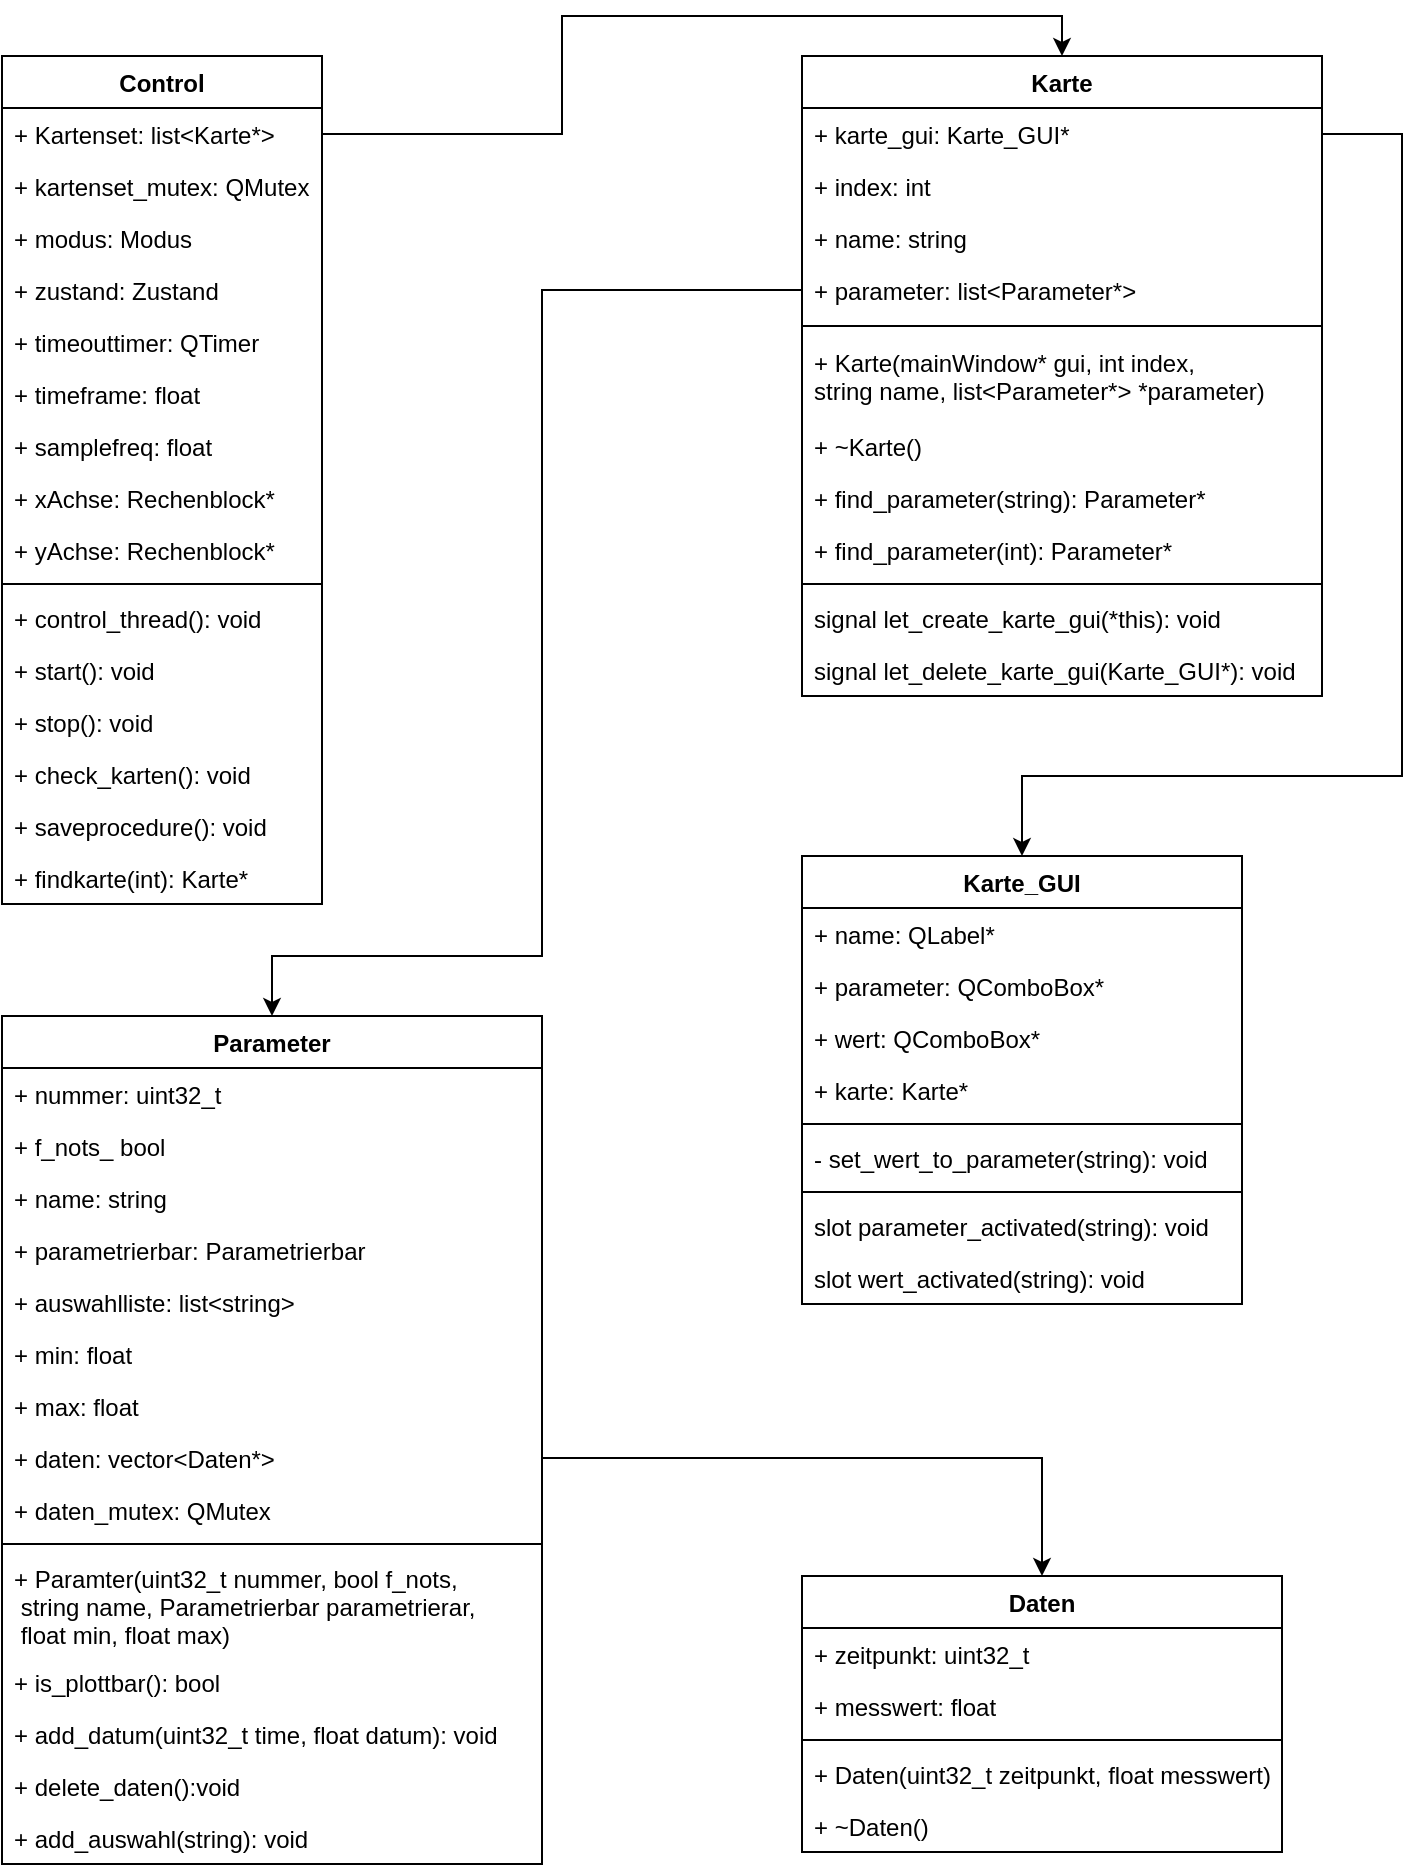 <mxfile version="13.6.5" type="device"><diagram id="C5RBs43oDa-KdzZeNtuy" name="Page-1"><mxGraphModel dx="2249" dy="875" grid="1" gridSize="10" guides="1" tooltips="1" connect="1" arrows="1" fold="1" page="1" pageScale="1" pageWidth="827" pageHeight="1169" math="0" shadow="0"><root><mxCell id="WIyWlLk6GJQsqaUBKTNV-0"/><mxCell id="WIyWlLk6GJQsqaUBKTNV-1" parent="WIyWlLk6GJQsqaUBKTNV-0"/><mxCell id="IA8mLYo22IP26jNkDKue-31" value="Control" style="swimlane;fontStyle=1;align=center;verticalAlign=top;childLayout=stackLayout;horizontal=1;startSize=26;horizontalStack=0;resizeParent=1;resizeParentMax=0;resizeLast=0;collapsible=1;marginBottom=0;" parent="WIyWlLk6GJQsqaUBKTNV-1" vertex="1"><mxGeometry x="-760" y="40" width="160" height="424" as="geometry"/></mxCell><mxCell id="IA8mLYo22IP26jNkDKue-32" value="+ Kartenset: list&lt;Karte*&gt;" style="text;strokeColor=none;fillColor=none;align=left;verticalAlign=top;spacingLeft=4;spacingRight=4;overflow=hidden;rotatable=0;points=[[0,0.5],[1,0.5]];portConstraint=eastwest;" parent="IA8mLYo22IP26jNkDKue-31" vertex="1"><mxGeometry y="26" width="160" height="26" as="geometry"/></mxCell><mxCell id="IA8mLYo22IP26jNkDKue-35" value="+ kartenset_mutex: QMutex" style="text;strokeColor=none;fillColor=none;align=left;verticalAlign=top;spacingLeft=4;spacingRight=4;overflow=hidden;rotatable=0;points=[[0,0.5],[1,0.5]];portConstraint=eastwest;" parent="IA8mLYo22IP26jNkDKue-31" vertex="1"><mxGeometry y="52" width="160" height="26" as="geometry"/></mxCell><mxCell id="IA8mLYo22IP26jNkDKue-36" value="+ modus: Modus" style="text;strokeColor=none;fillColor=none;align=left;verticalAlign=top;spacingLeft=4;spacingRight=4;overflow=hidden;rotatable=0;points=[[0,0.5],[1,0.5]];portConstraint=eastwest;" parent="IA8mLYo22IP26jNkDKue-31" vertex="1"><mxGeometry y="78" width="160" height="26" as="geometry"/></mxCell><mxCell id="IA8mLYo22IP26jNkDKue-37" value="+ zustand: Zustand" style="text;strokeColor=none;fillColor=none;align=left;verticalAlign=top;spacingLeft=4;spacingRight=4;overflow=hidden;rotatable=0;points=[[0,0.5],[1,0.5]];portConstraint=eastwest;" parent="IA8mLYo22IP26jNkDKue-31" vertex="1"><mxGeometry y="104" width="160" height="26" as="geometry"/></mxCell><mxCell id="IA8mLYo22IP26jNkDKue-38" value="+ timeouttimer: QTimer" style="text;strokeColor=none;fillColor=none;align=left;verticalAlign=top;spacingLeft=4;spacingRight=4;overflow=hidden;rotatable=0;points=[[0,0.5],[1,0.5]];portConstraint=eastwest;" parent="IA8mLYo22IP26jNkDKue-31" vertex="1"><mxGeometry y="130" width="160" height="26" as="geometry"/></mxCell><mxCell id="IA8mLYo22IP26jNkDKue-39" value="+ timeframe: float" style="text;strokeColor=none;fillColor=none;align=left;verticalAlign=top;spacingLeft=4;spacingRight=4;overflow=hidden;rotatable=0;points=[[0,0.5],[1,0.5]];portConstraint=eastwest;" parent="IA8mLYo22IP26jNkDKue-31" vertex="1"><mxGeometry y="156" width="160" height="26" as="geometry"/></mxCell><mxCell id="IA8mLYo22IP26jNkDKue-40" value="+ samplefreq: float" style="text;strokeColor=none;fillColor=none;align=left;verticalAlign=top;spacingLeft=4;spacingRight=4;overflow=hidden;rotatable=0;points=[[0,0.5],[1,0.5]];portConstraint=eastwest;" parent="IA8mLYo22IP26jNkDKue-31" vertex="1"><mxGeometry y="182" width="160" height="26" as="geometry"/></mxCell><mxCell id="IA8mLYo22IP26jNkDKue-41" value="+ xAchse: Rechenblock*" style="text;strokeColor=none;fillColor=none;align=left;verticalAlign=top;spacingLeft=4;spacingRight=4;overflow=hidden;rotatable=0;points=[[0,0.5],[1,0.5]];portConstraint=eastwest;" parent="IA8mLYo22IP26jNkDKue-31" vertex="1"><mxGeometry y="208" width="160" height="26" as="geometry"/></mxCell><mxCell id="IA8mLYo22IP26jNkDKue-42" value="+ yAchse: Rechenblock*" style="text;strokeColor=none;fillColor=none;align=left;verticalAlign=top;spacingLeft=4;spacingRight=4;overflow=hidden;rotatable=0;points=[[0,0.5],[1,0.5]];portConstraint=eastwest;" parent="IA8mLYo22IP26jNkDKue-31" vertex="1"><mxGeometry y="234" width="160" height="26" as="geometry"/></mxCell><mxCell id="IA8mLYo22IP26jNkDKue-33" value="" style="line;strokeWidth=1;fillColor=none;align=left;verticalAlign=middle;spacingTop=-1;spacingLeft=3;spacingRight=3;rotatable=0;labelPosition=right;points=[];portConstraint=eastwest;" parent="IA8mLYo22IP26jNkDKue-31" vertex="1"><mxGeometry y="260" width="160" height="8" as="geometry"/></mxCell><mxCell id="IA8mLYo22IP26jNkDKue-48" value="+ control_thread(): void" style="text;strokeColor=none;fillColor=none;align=left;verticalAlign=top;spacingLeft=4;spacingRight=4;overflow=hidden;rotatable=0;points=[[0,0.5],[1,0.5]];portConstraint=eastwest;" parent="IA8mLYo22IP26jNkDKue-31" vertex="1"><mxGeometry y="268" width="160" height="26" as="geometry"/></mxCell><mxCell id="IA8mLYo22IP26jNkDKue-44" value="+ start(): void" style="text;strokeColor=none;fillColor=none;align=left;verticalAlign=top;spacingLeft=4;spacingRight=4;overflow=hidden;rotatable=0;points=[[0,0.5],[1,0.5]];portConstraint=eastwest;" parent="IA8mLYo22IP26jNkDKue-31" vertex="1"><mxGeometry y="294" width="160" height="26" as="geometry"/></mxCell><mxCell id="IA8mLYo22IP26jNkDKue-45" value="+ stop(): void" style="text;strokeColor=none;fillColor=none;align=left;verticalAlign=top;spacingLeft=4;spacingRight=4;overflow=hidden;rotatable=0;points=[[0,0.5],[1,0.5]];portConstraint=eastwest;" parent="IA8mLYo22IP26jNkDKue-31" vertex="1"><mxGeometry y="320" width="160" height="26" as="geometry"/></mxCell><mxCell id="IA8mLYo22IP26jNkDKue-46" value="+ check_karten(): void" style="text;strokeColor=none;fillColor=none;align=left;verticalAlign=top;spacingLeft=4;spacingRight=4;overflow=hidden;rotatable=0;points=[[0,0.5],[1,0.5]];portConstraint=eastwest;" parent="IA8mLYo22IP26jNkDKue-31" vertex="1"><mxGeometry y="346" width="160" height="26" as="geometry"/></mxCell><mxCell id="IA8mLYo22IP26jNkDKue-47" value="+ saveprocedure(): void" style="text;strokeColor=none;fillColor=none;align=left;verticalAlign=top;spacingLeft=4;spacingRight=4;overflow=hidden;rotatable=0;points=[[0,0.5],[1,0.5]];portConstraint=eastwest;" parent="IA8mLYo22IP26jNkDKue-31" vertex="1"><mxGeometry y="372" width="160" height="26" as="geometry"/></mxCell><mxCell id="IA8mLYo22IP26jNkDKue-34" value="+ findkarte(int): Karte*" style="text;strokeColor=none;fillColor=none;align=left;verticalAlign=top;spacingLeft=4;spacingRight=4;overflow=hidden;rotatable=0;points=[[0,0.5],[1,0.5]];portConstraint=eastwest;" parent="IA8mLYo22IP26jNkDKue-31" vertex="1"><mxGeometry y="398" width="160" height="26" as="geometry"/></mxCell><mxCell id="IA8mLYo22IP26jNkDKue-130" value="Parameter" style="swimlane;fontStyle=1;align=center;verticalAlign=top;childLayout=stackLayout;horizontal=1;startSize=26;horizontalStack=0;resizeParent=1;resizeParentMax=0;resizeLast=0;collapsible=1;marginBottom=0;" parent="WIyWlLk6GJQsqaUBKTNV-1" vertex="1"><mxGeometry x="-760" y="520" width="270" height="424" as="geometry"/></mxCell><mxCell id="IA8mLYo22IP26jNkDKue-134" value="+ nummer: uint32_t" style="text;strokeColor=none;fillColor=none;align=left;verticalAlign=top;spacingLeft=4;spacingRight=4;overflow=hidden;rotatable=0;points=[[0,0.5],[1,0.5]];portConstraint=eastwest;" parent="IA8mLYo22IP26jNkDKue-130" vertex="1"><mxGeometry y="26" width="270" height="26" as="geometry"/></mxCell><mxCell id="IA8mLYo22IP26jNkDKue-136" value="+ f_nots_ bool" style="text;strokeColor=none;fillColor=none;align=left;verticalAlign=top;spacingLeft=4;spacingRight=4;overflow=hidden;rotatable=0;points=[[0,0.5],[1,0.5]];portConstraint=eastwest;" parent="IA8mLYo22IP26jNkDKue-130" vertex="1"><mxGeometry y="52" width="270" height="26" as="geometry"/></mxCell><mxCell id="IA8mLYo22IP26jNkDKue-141" value="+ name: string" style="text;strokeColor=none;fillColor=none;align=left;verticalAlign=top;spacingLeft=4;spacingRight=4;overflow=hidden;rotatable=0;points=[[0,0.5],[1,0.5]];portConstraint=eastwest;" parent="IA8mLYo22IP26jNkDKue-130" vertex="1"><mxGeometry y="78" width="270" height="26" as="geometry"/></mxCell><mxCell id="IA8mLYo22IP26jNkDKue-138" value="+ parametrierbar: Parametrierbar" style="text;strokeColor=none;fillColor=none;align=left;verticalAlign=top;spacingLeft=4;spacingRight=4;overflow=hidden;rotatable=0;points=[[0,0.5],[1,0.5]];portConstraint=eastwest;" parent="IA8mLYo22IP26jNkDKue-130" vertex="1"><mxGeometry y="104" width="270" height="26" as="geometry"/></mxCell><mxCell id="IA8mLYo22IP26jNkDKue-140" value="+ auswahlliste: list&lt;string&gt;" style="text;strokeColor=none;fillColor=none;align=left;verticalAlign=top;spacingLeft=4;spacingRight=4;overflow=hidden;rotatable=0;points=[[0,0.5],[1,0.5]];portConstraint=eastwest;" parent="IA8mLYo22IP26jNkDKue-130" vertex="1"><mxGeometry y="130" width="270" height="26" as="geometry"/></mxCell><mxCell id="IA8mLYo22IP26jNkDKue-139" value="+ min: float" style="text;strokeColor=none;fillColor=none;align=left;verticalAlign=top;spacingLeft=4;spacingRight=4;overflow=hidden;rotatable=0;points=[[0,0.5],[1,0.5]];portConstraint=eastwest;" parent="IA8mLYo22IP26jNkDKue-130" vertex="1"><mxGeometry y="156" width="270" height="26" as="geometry"/></mxCell><mxCell id="IA8mLYo22IP26jNkDKue-137" value="+ max: float" style="text;strokeColor=none;fillColor=none;align=left;verticalAlign=top;spacingLeft=4;spacingRight=4;overflow=hidden;rotatable=0;points=[[0,0.5],[1,0.5]];portConstraint=eastwest;" parent="IA8mLYo22IP26jNkDKue-130" vertex="1"><mxGeometry y="182" width="270" height="26" as="geometry"/></mxCell><mxCell id="IA8mLYo22IP26jNkDKue-135" value="+ daten: vector&lt;Daten*&gt;" style="text;strokeColor=none;fillColor=none;align=left;verticalAlign=top;spacingLeft=4;spacingRight=4;overflow=hidden;rotatable=0;points=[[0,0.5],[1,0.5]];portConstraint=eastwest;" parent="IA8mLYo22IP26jNkDKue-130" vertex="1"><mxGeometry y="208" width="270" height="26" as="geometry"/></mxCell><mxCell id="IA8mLYo22IP26jNkDKue-131" value="+ daten_mutex: QMutex" style="text;strokeColor=none;fillColor=none;align=left;verticalAlign=top;spacingLeft=4;spacingRight=4;overflow=hidden;rotatable=0;points=[[0,0.5],[1,0.5]];portConstraint=eastwest;" parent="IA8mLYo22IP26jNkDKue-130" vertex="1"><mxGeometry y="234" width="270" height="26" as="geometry"/></mxCell><mxCell id="IA8mLYo22IP26jNkDKue-132" value="" style="line;strokeWidth=1;fillColor=none;align=left;verticalAlign=middle;spacingTop=-1;spacingLeft=3;spacingRight=3;rotatable=0;labelPosition=right;points=[];portConstraint=eastwest;" parent="IA8mLYo22IP26jNkDKue-130" vertex="1"><mxGeometry y="260" width="270" height="8" as="geometry"/></mxCell><mxCell id="IA8mLYo22IP26jNkDKue-142" value="+ Paramter(uint32_t nummer, bool f_nots,&#10; string name, Parametrierbar parametrierar,&#10; float min, float max)" style="text;strokeColor=none;fillColor=none;align=left;verticalAlign=top;spacingLeft=4;spacingRight=4;overflow=hidden;rotatable=0;points=[[0,0.5],[1,0.5]];portConstraint=eastwest;" parent="IA8mLYo22IP26jNkDKue-130" vertex="1"><mxGeometry y="268" width="270" height="52" as="geometry"/></mxCell><mxCell id="IA8mLYo22IP26jNkDKue-144" value="+ is_plottbar(): bool" style="text;strokeColor=none;fillColor=none;align=left;verticalAlign=top;spacingLeft=4;spacingRight=4;overflow=hidden;rotatable=0;points=[[0,0.5],[1,0.5]];portConstraint=eastwest;" parent="IA8mLYo22IP26jNkDKue-130" vertex="1"><mxGeometry y="320" width="270" height="26" as="geometry"/></mxCell><mxCell id="IA8mLYo22IP26jNkDKue-145" value="+ add_datum(uint32_t time, float datum): void" style="text;strokeColor=none;fillColor=none;align=left;verticalAlign=top;spacingLeft=4;spacingRight=4;overflow=hidden;rotatable=0;points=[[0,0.5],[1,0.5]];portConstraint=eastwest;" parent="IA8mLYo22IP26jNkDKue-130" vertex="1"><mxGeometry y="346" width="270" height="26" as="geometry"/></mxCell><mxCell id="IA8mLYo22IP26jNkDKue-143" value="+ delete_daten():void" style="text;strokeColor=none;fillColor=none;align=left;verticalAlign=top;spacingLeft=4;spacingRight=4;overflow=hidden;rotatable=0;points=[[0,0.5],[1,0.5]];portConstraint=eastwest;" parent="IA8mLYo22IP26jNkDKue-130" vertex="1"><mxGeometry y="372" width="270" height="26" as="geometry"/></mxCell><mxCell id="IA8mLYo22IP26jNkDKue-133" value="+ add_auswahl(string): void" style="text;strokeColor=none;fillColor=none;align=left;verticalAlign=top;spacingLeft=4;spacingRight=4;overflow=hidden;rotatable=0;points=[[0,0.5],[1,0.5]];portConstraint=eastwest;" parent="IA8mLYo22IP26jNkDKue-130" vertex="1"><mxGeometry y="398" width="270" height="26" as="geometry"/></mxCell><mxCell id="IA8mLYo22IP26jNkDKue-49" value="Daten" style="swimlane;fontStyle=1;align=center;verticalAlign=top;childLayout=stackLayout;horizontal=1;startSize=26;horizontalStack=0;resizeParent=1;resizeParentMax=0;resizeLast=0;collapsible=1;marginBottom=0;" parent="WIyWlLk6GJQsqaUBKTNV-1" vertex="1"><mxGeometry x="-360" y="800" width="240" height="138" as="geometry"/></mxCell><mxCell id="IA8mLYo22IP26jNkDKue-50" value="+ zeitpunkt: uint32_t" style="text;strokeColor=none;fillColor=none;align=left;verticalAlign=top;spacingLeft=4;spacingRight=4;overflow=hidden;rotatable=0;points=[[0,0.5],[1,0.5]];portConstraint=eastwest;" parent="IA8mLYo22IP26jNkDKue-49" vertex="1"><mxGeometry y="26" width="240" height="26" as="geometry"/></mxCell><mxCell id="IA8mLYo22IP26jNkDKue-53" value="+ messwert: float" style="text;strokeColor=none;fillColor=none;align=left;verticalAlign=top;spacingLeft=4;spacingRight=4;overflow=hidden;rotatable=0;points=[[0,0.5],[1,0.5]];portConstraint=eastwest;" parent="IA8mLYo22IP26jNkDKue-49" vertex="1"><mxGeometry y="52" width="240" height="26" as="geometry"/></mxCell><mxCell id="IA8mLYo22IP26jNkDKue-51" value="" style="line;strokeWidth=1;fillColor=none;align=left;verticalAlign=middle;spacingTop=-1;spacingLeft=3;spacingRight=3;rotatable=0;labelPosition=right;points=[];portConstraint=eastwest;" parent="IA8mLYo22IP26jNkDKue-49" vertex="1"><mxGeometry y="78" width="240" height="8" as="geometry"/></mxCell><mxCell id="IA8mLYo22IP26jNkDKue-52" value="+ Daten(uint32_t zeitpunkt, float messwert)" style="text;strokeColor=none;fillColor=none;align=left;verticalAlign=top;spacingLeft=4;spacingRight=4;overflow=hidden;rotatable=0;points=[[0,0.5],[1,0.5]];portConstraint=eastwest;" parent="IA8mLYo22IP26jNkDKue-49" vertex="1"><mxGeometry y="86" width="240" height="26" as="geometry"/></mxCell><mxCell id="IA8mLYo22IP26jNkDKue-54" value="+ ~Daten()" style="text;strokeColor=none;fillColor=none;align=left;verticalAlign=top;spacingLeft=4;spacingRight=4;overflow=hidden;rotatable=0;points=[[0,0.5],[1,0.5]];portConstraint=eastwest;" parent="IA8mLYo22IP26jNkDKue-49" vertex="1"><mxGeometry y="112" width="240" height="26" as="geometry"/></mxCell><mxCell id="IA8mLYo22IP26jNkDKue-0" value="Karte&#10;" style="swimlane;fontStyle=1;align=center;verticalAlign=top;childLayout=stackLayout;horizontal=1;startSize=26;horizontalStack=0;resizeParent=1;resizeParentMax=0;resizeLast=0;collapsible=1;marginBottom=0;" parent="WIyWlLk6GJQsqaUBKTNV-1" vertex="1"><mxGeometry x="-360" y="40" width="260" height="320" as="geometry"/></mxCell><mxCell id="IA8mLYo22IP26jNkDKue-1" value="+ karte_gui: Karte_GUI*" style="text;strokeColor=none;fillColor=none;align=left;verticalAlign=top;spacingLeft=4;spacingRight=4;overflow=hidden;rotatable=0;points=[[0,0.5],[1,0.5]];portConstraint=eastwest;" parent="IA8mLYo22IP26jNkDKue-0" vertex="1"><mxGeometry y="26" width="260" height="26" as="geometry"/></mxCell><mxCell id="IA8mLYo22IP26jNkDKue-4" value="+ index: int" style="text;strokeColor=none;fillColor=none;align=left;verticalAlign=top;spacingLeft=4;spacingRight=4;overflow=hidden;rotatable=0;points=[[0,0.5],[1,0.5]];portConstraint=eastwest;" parent="IA8mLYo22IP26jNkDKue-0" vertex="1"><mxGeometry y="52" width="260" height="26" as="geometry"/></mxCell><mxCell id="IA8mLYo22IP26jNkDKue-5" value="+ name: string" style="text;strokeColor=none;fillColor=none;align=left;verticalAlign=top;spacingLeft=4;spacingRight=4;overflow=hidden;rotatable=0;points=[[0,0.5],[1,0.5]];portConstraint=eastwest;" parent="IA8mLYo22IP26jNkDKue-0" vertex="1"><mxGeometry y="78" width="260" height="26" as="geometry"/></mxCell><mxCell id="IA8mLYo22IP26jNkDKue-6" value="+ parameter: list&lt;Parameter*&gt;" style="text;strokeColor=none;fillColor=none;align=left;verticalAlign=top;spacingLeft=4;spacingRight=4;overflow=hidden;rotatable=0;points=[[0,0.5],[1,0.5]];portConstraint=eastwest;" parent="IA8mLYo22IP26jNkDKue-0" vertex="1"><mxGeometry y="104" width="260" height="26" as="geometry"/></mxCell><mxCell id="IA8mLYo22IP26jNkDKue-2" value="" style="line;strokeWidth=1;fillColor=none;align=left;verticalAlign=middle;spacingTop=-1;spacingLeft=3;spacingRight=3;rotatable=0;labelPosition=right;points=[];portConstraint=eastwest;" parent="IA8mLYo22IP26jNkDKue-0" vertex="1"><mxGeometry y="130" width="260" height="10" as="geometry"/></mxCell><mxCell id="IA8mLYo22IP26jNkDKue-12" value="+ Karte(mainWindow* gui, int index, &#10;string name, list&lt;Parameter*&gt; *parameter)" style="text;strokeColor=none;fillColor=none;align=left;verticalAlign=top;spacingLeft=4;spacingRight=4;overflow=hidden;rotatable=0;points=[[0,0.5],[1,0.5]];portConstraint=eastwest;" parent="IA8mLYo22IP26jNkDKue-0" vertex="1"><mxGeometry y="140" width="260" height="42" as="geometry"/></mxCell><mxCell id="IA8mLYo22IP26jNkDKue-13" value="+ ~Karte()" style="text;strokeColor=none;fillColor=none;align=left;verticalAlign=top;spacingLeft=4;spacingRight=4;overflow=hidden;rotatable=0;points=[[0,0.5],[1,0.5]];portConstraint=eastwest;" parent="IA8mLYo22IP26jNkDKue-0" vertex="1"><mxGeometry y="182" width="260" height="26" as="geometry"/></mxCell><mxCell id="IA8mLYo22IP26jNkDKue-3" value="+ find_parameter(string): Parameter*" style="text;strokeColor=none;fillColor=none;align=left;verticalAlign=top;spacingLeft=4;spacingRight=4;overflow=hidden;rotatable=0;points=[[0,0.5],[1,0.5]];portConstraint=eastwest;" parent="IA8mLYo22IP26jNkDKue-0" vertex="1"><mxGeometry y="208" width="260" height="26" as="geometry"/></mxCell><mxCell id="IA8mLYo22IP26jNkDKue-8" value="+ find_parameter(int): Parameter*" style="text;strokeColor=none;fillColor=none;align=left;verticalAlign=top;spacingLeft=4;spacingRight=4;overflow=hidden;rotatable=0;points=[[0,0.5],[1,0.5]];portConstraint=eastwest;" parent="IA8mLYo22IP26jNkDKue-0" vertex="1"><mxGeometry y="234" width="260" height="26" as="geometry"/></mxCell><mxCell id="IA8mLYo22IP26jNkDKue-9" value="" style="line;strokeWidth=1;fillColor=none;align=left;verticalAlign=middle;spacingTop=-1;spacingLeft=3;spacingRight=3;rotatable=0;labelPosition=right;points=[];portConstraint=eastwest;" parent="IA8mLYo22IP26jNkDKue-0" vertex="1"><mxGeometry y="260" width="260" height="8" as="geometry"/></mxCell><mxCell id="IA8mLYo22IP26jNkDKue-10" value="signal let_create_karte_gui(*this): void" style="text;strokeColor=none;fillColor=none;align=left;verticalAlign=top;spacingLeft=4;spacingRight=4;overflow=hidden;rotatable=0;points=[[0,0.5],[1,0.5]];portConstraint=eastwest;" parent="IA8mLYo22IP26jNkDKue-0" vertex="1"><mxGeometry y="268" width="260" height="26" as="geometry"/></mxCell><mxCell id="IA8mLYo22IP26jNkDKue-11" value="signal let_delete_karte_gui(Karte_GUI*): void" style="text;strokeColor=none;fillColor=none;align=left;verticalAlign=top;spacingLeft=4;spacingRight=4;overflow=hidden;rotatable=0;points=[[0,0.5],[1,0.5]];portConstraint=eastwest;" parent="IA8mLYo22IP26jNkDKue-0" vertex="1"><mxGeometry y="294" width="260" height="26" as="geometry"/></mxCell><mxCell id="IA8mLYo22IP26jNkDKue-79" value="Karte_GUI" style="swimlane;fontStyle=1;align=center;verticalAlign=top;childLayout=stackLayout;horizontal=1;startSize=26;horizontalStack=0;resizeParent=1;resizeParentMax=0;resizeLast=0;collapsible=1;marginBottom=0;" parent="WIyWlLk6GJQsqaUBKTNV-1" vertex="1"><mxGeometry x="-360" y="440" width="220" height="224" as="geometry"/></mxCell><mxCell id="IA8mLYo22IP26jNkDKue-80" value="+ name: QLabel*" style="text;strokeColor=none;fillColor=none;align=left;verticalAlign=top;spacingLeft=4;spacingRight=4;overflow=hidden;rotatable=0;points=[[0,0.5],[1,0.5]];portConstraint=eastwest;" parent="IA8mLYo22IP26jNkDKue-79" vertex="1"><mxGeometry y="26" width="220" height="26" as="geometry"/></mxCell><mxCell id="IA8mLYo22IP26jNkDKue-85" value="+ parameter: QComboBox*" style="text;strokeColor=none;fillColor=none;align=left;verticalAlign=top;spacingLeft=4;spacingRight=4;overflow=hidden;rotatable=0;points=[[0,0.5],[1,0.5]];portConstraint=eastwest;" parent="IA8mLYo22IP26jNkDKue-79" vertex="1"><mxGeometry y="52" width="220" height="26" as="geometry"/></mxCell><mxCell id="IA8mLYo22IP26jNkDKue-83" value="+ wert: QComboBox*" style="text;strokeColor=none;fillColor=none;align=left;verticalAlign=top;spacingLeft=4;spacingRight=4;overflow=hidden;rotatable=0;points=[[0,0.5],[1,0.5]];portConstraint=eastwest;" parent="IA8mLYo22IP26jNkDKue-79" vertex="1"><mxGeometry y="78" width="220" height="26" as="geometry"/></mxCell><mxCell id="IA8mLYo22IP26jNkDKue-84" value="+ karte: Karte*" style="text;strokeColor=none;fillColor=none;align=left;verticalAlign=top;spacingLeft=4;spacingRight=4;overflow=hidden;rotatable=0;points=[[0,0.5],[1,0.5]];portConstraint=eastwest;" parent="IA8mLYo22IP26jNkDKue-79" vertex="1"><mxGeometry y="104" width="220" height="26" as="geometry"/></mxCell><mxCell id="IA8mLYo22IP26jNkDKue-81" value="" style="line;strokeWidth=1;fillColor=none;align=left;verticalAlign=middle;spacingTop=-1;spacingLeft=3;spacingRight=3;rotatable=0;labelPosition=right;points=[];portConstraint=eastwest;" parent="IA8mLYo22IP26jNkDKue-79" vertex="1"><mxGeometry y="130" width="220" height="8" as="geometry"/></mxCell><mxCell id="IA8mLYo22IP26jNkDKue-82" value="- set_wert_to_parameter(string): void" style="text;strokeColor=none;fillColor=none;align=left;verticalAlign=top;spacingLeft=4;spacingRight=4;overflow=hidden;rotatable=0;points=[[0,0.5],[1,0.5]];portConstraint=eastwest;" parent="IA8mLYo22IP26jNkDKue-79" vertex="1"><mxGeometry y="138" width="220" height="26" as="geometry"/></mxCell><mxCell id="IA8mLYo22IP26jNkDKue-86" value="" style="line;strokeWidth=1;fillColor=none;align=left;verticalAlign=middle;spacingTop=-1;spacingLeft=3;spacingRight=3;rotatable=0;labelPosition=right;points=[];portConstraint=eastwest;" parent="IA8mLYo22IP26jNkDKue-79" vertex="1"><mxGeometry y="164" width="220" height="8" as="geometry"/></mxCell><mxCell id="IA8mLYo22IP26jNkDKue-87" value="slot parameter_activated(string): void" style="text;strokeColor=none;fillColor=none;align=left;verticalAlign=top;spacingLeft=4;spacingRight=4;overflow=hidden;rotatable=0;points=[[0,0.5],[1,0.5]];portConstraint=eastwest;" parent="IA8mLYo22IP26jNkDKue-79" vertex="1"><mxGeometry y="172" width="220" height="26" as="geometry"/></mxCell><mxCell id="IA8mLYo22IP26jNkDKue-88" value="slot wert_activated(string): void" style="text;strokeColor=none;fillColor=none;align=left;verticalAlign=top;spacingLeft=4;spacingRight=4;overflow=hidden;rotatable=0;points=[[0,0.5],[1,0.5]];portConstraint=eastwest;" parent="IA8mLYo22IP26jNkDKue-79" vertex="1"><mxGeometry y="198" width="220" height="26" as="geometry"/></mxCell><mxCell id="fJFWyJigPPJndr7QO4q--0" style="edgeStyle=orthogonalEdgeStyle;rounded=0;orthogonalLoop=1;jettySize=auto;html=1;entryX=0.5;entryY=0;entryDx=0;entryDy=0;" edge="1" parent="WIyWlLk6GJQsqaUBKTNV-1" source="IA8mLYo22IP26jNkDKue-32" target="IA8mLYo22IP26jNkDKue-0"><mxGeometry relative="1" as="geometry"/></mxCell><mxCell id="fJFWyJigPPJndr7QO4q--1" style="edgeStyle=orthogonalEdgeStyle;rounded=0;orthogonalLoop=1;jettySize=auto;html=1;entryX=0.5;entryY=0;entryDx=0;entryDy=0;" edge="1" parent="WIyWlLk6GJQsqaUBKTNV-1" source="IA8mLYo22IP26jNkDKue-1" target="IA8mLYo22IP26jNkDKue-79"><mxGeometry relative="1" as="geometry"><Array as="points"><mxPoint x="-60" y="79"/><mxPoint x="-60" y="400"/><mxPoint x="-250" y="400"/></Array></mxGeometry></mxCell><mxCell id="fJFWyJigPPJndr7QO4q--2" style="edgeStyle=orthogonalEdgeStyle;rounded=0;orthogonalLoop=1;jettySize=auto;html=1;entryX=0.5;entryY=0;entryDx=0;entryDy=0;" edge="1" parent="WIyWlLk6GJQsqaUBKTNV-1" source="IA8mLYo22IP26jNkDKue-6" target="IA8mLYo22IP26jNkDKue-130"><mxGeometry relative="1" as="geometry"><Array as="points"><mxPoint x="-490" y="157"/><mxPoint x="-490" y="490"/><mxPoint x="-625" y="490"/></Array></mxGeometry></mxCell><mxCell id="fJFWyJigPPJndr7QO4q--3" style="edgeStyle=orthogonalEdgeStyle;rounded=0;orthogonalLoop=1;jettySize=auto;html=1;entryX=0.5;entryY=0;entryDx=0;entryDy=0;" edge="1" parent="WIyWlLk6GJQsqaUBKTNV-1" source="IA8mLYo22IP26jNkDKue-135" target="IA8mLYo22IP26jNkDKue-49"><mxGeometry relative="1" as="geometry"/></mxCell></root></mxGraphModel></diagram></mxfile>
